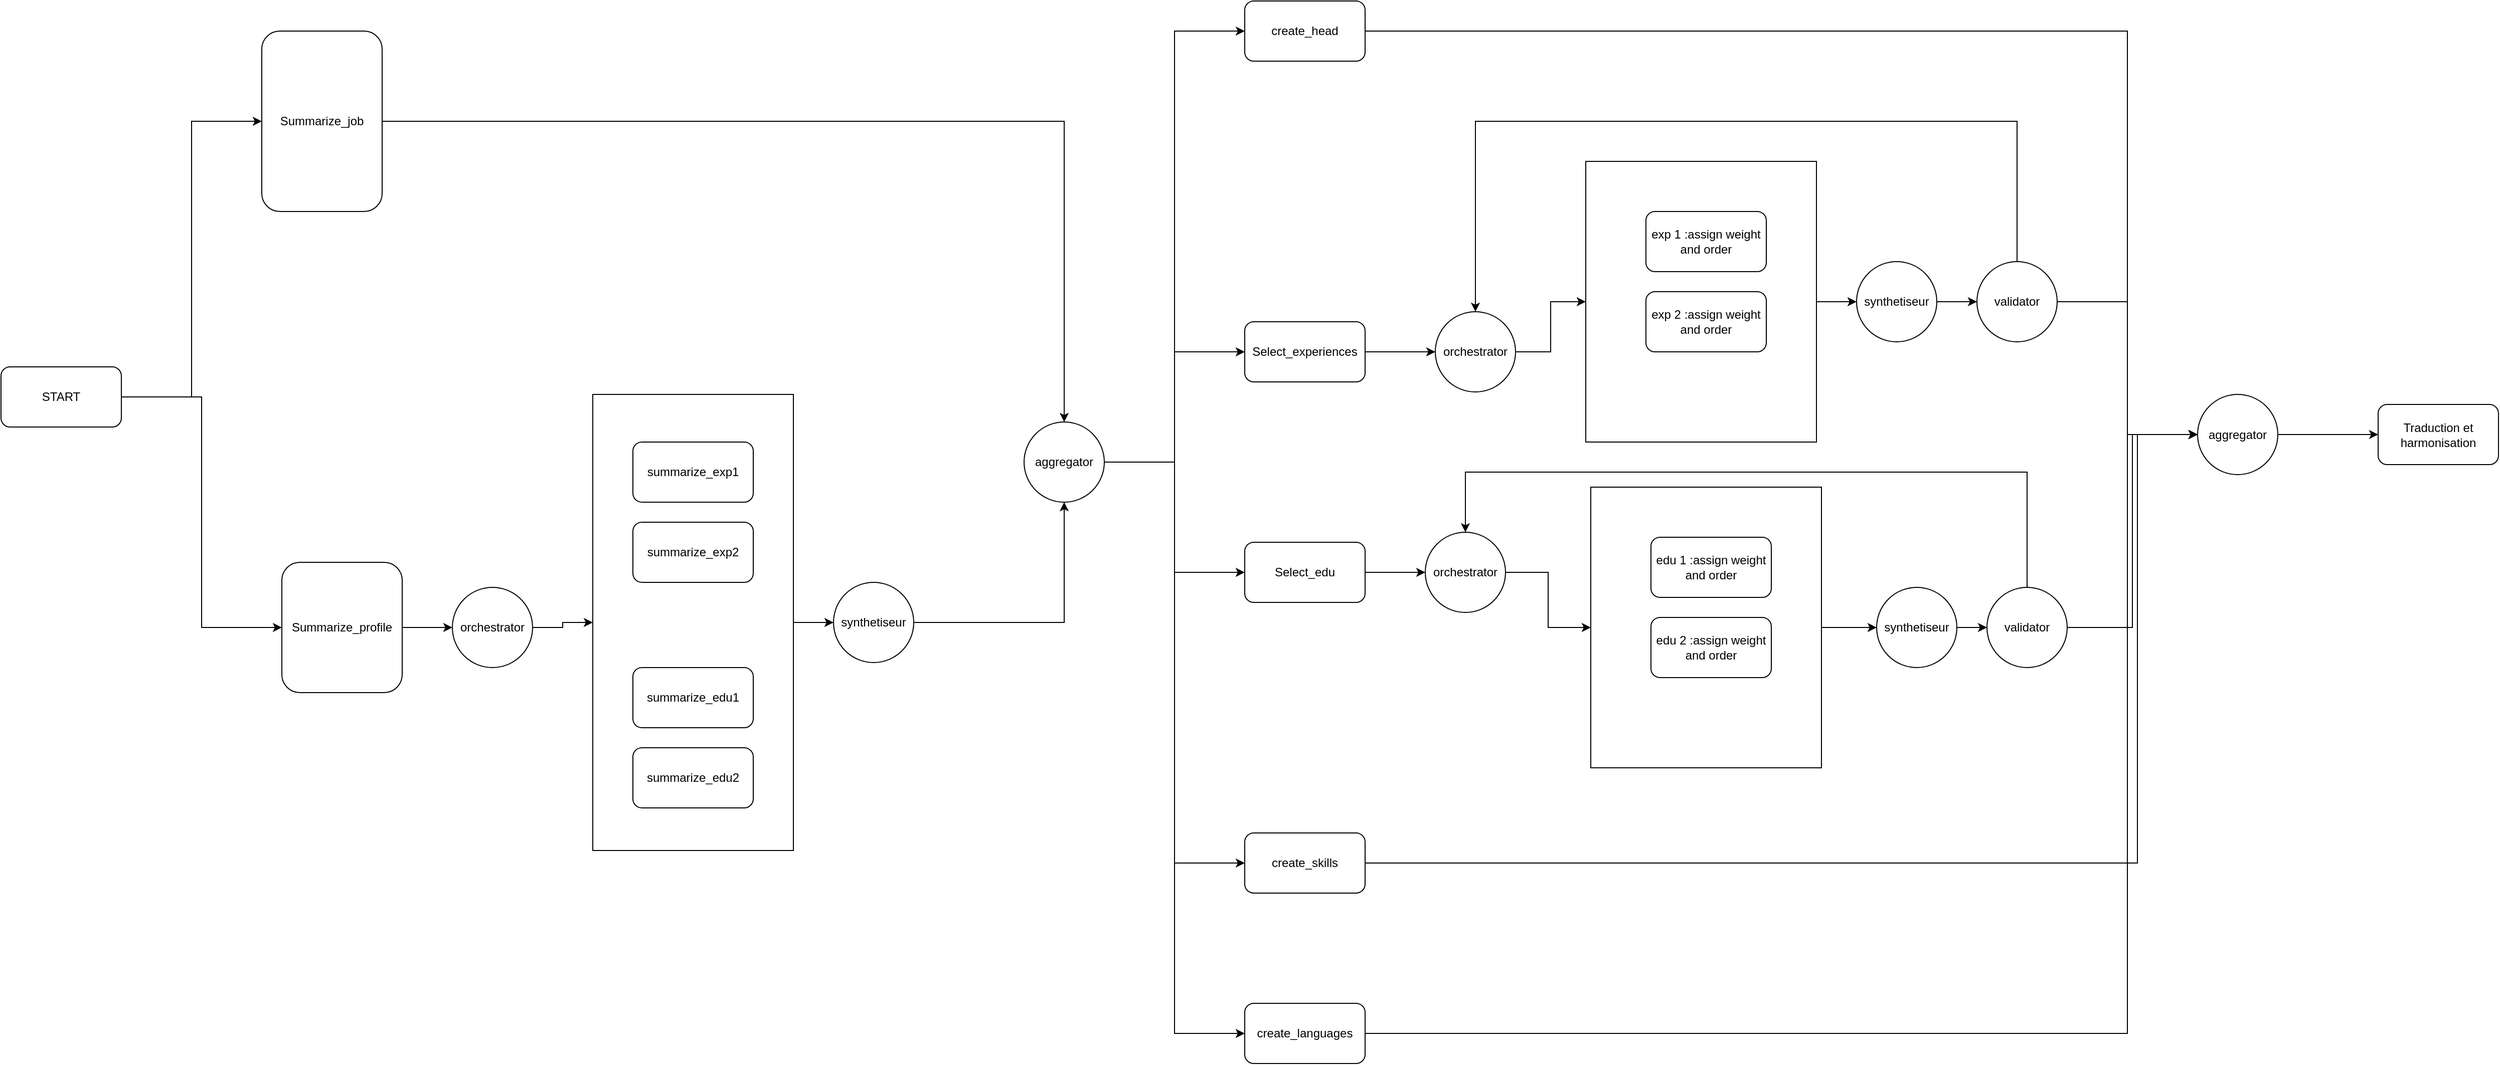 <mxfile version="26.0.16">
  <diagram name="Page-1" id="X50r67eha17uEZtLHzOA">
    <mxGraphModel dx="3187" dy="1121" grid="1" gridSize="10" guides="1" tooltips="1" connect="1" arrows="1" fold="1" page="1" pageScale="1" pageWidth="827" pageHeight="1169" math="0" shadow="0">
      <root>
        <mxCell id="0" />
        <mxCell id="1" parent="0" />
        <mxCell id="xhA7TpGYNtqSUp4RFqiF-40" style="edgeStyle=orthogonalEdgeStyle;rounded=0;orthogonalLoop=1;jettySize=auto;html=1;exitX=1;exitY=0.5;exitDx=0;exitDy=0;entryX=0;entryY=0.5;entryDx=0;entryDy=0;" edge="1" parent="1" source="xhA7TpGYNtqSUp4RFqiF-38" target="xhA7TpGYNtqSUp4RFqiF-31">
          <mxGeometry relative="1" as="geometry" />
        </mxCell>
        <mxCell id="xhA7TpGYNtqSUp4RFqiF-38" value="" style="rounded=0;whiteSpace=wrap;html=1;" vertex="1" parent="1">
          <mxGeometry x="-670" y="552.5" width="200" height="455" as="geometry" />
        </mxCell>
        <mxCell id="xhA7TpGYNtqSUp4RFqiF-41" style="edgeStyle=orthogonalEdgeStyle;rounded=0;orthogonalLoop=1;jettySize=auto;html=1;exitX=1;exitY=0.5;exitDx=0;exitDy=0;entryX=0.5;entryY=0;entryDx=0;entryDy=0;" edge="1" parent="1" source="xhA7TpGYNtqSUp4RFqiF-1" target="xhA7TpGYNtqSUp4RFqiF-29">
          <mxGeometry relative="1" as="geometry" />
        </mxCell>
        <mxCell id="xhA7TpGYNtqSUp4RFqiF-1" value="Summarize_job" style="rounded=1;whiteSpace=wrap;html=1;" vertex="1" parent="1">
          <mxGeometry x="-1000" y="190" width="120" height="180" as="geometry" />
        </mxCell>
        <mxCell id="xhA7TpGYNtqSUp4RFqiF-35" style="edgeStyle=orthogonalEdgeStyle;rounded=0;orthogonalLoop=1;jettySize=auto;html=1;exitX=1;exitY=0.5;exitDx=0;exitDy=0;entryX=0;entryY=0.5;entryDx=0;entryDy=0;" edge="1" parent="1" source="xhA7TpGYNtqSUp4RFqiF-2" target="xhA7TpGYNtqSUp4RFqiF-30">
          <mxGeometry relative="1" as="geometry" />
        </mxCell>
        <mxCell id="xhA7TpGYNtqSUp4RFqiF-2" value="Summarize_profile" style="whiteSpace=wrap;html=1;rounded=1;" vertex="1" parent="1">
          <mxGeometry x="-980" y="720" width="120" height="130" as="geometry" />
        </mxCell>
        <mxCell id="xhA7TpGYNtqSUp4RFqiF-4" value="summarize_exp1" style="whiteSpace=wrap;html=1;rounded=1;" vertex="1" parent="1">
          <mxGeometry x="-630" y="600" width="120" height="60" as="geometry" />
        </mxCell>
        <mxCell id="xhA7TpGYNtqSUp4RFqiF-6" value="summarize_exp2" style="whiteSpace=wrap;html=1;rounded=1;" vertex="1" parent="1">
          <mxGeometry x="-630" y="680" width="120" height="60" as="geometry" />
        </mxCell>
        <mxCell id="xhA7TpGYNtqSUp4RFqiF-7" value="summarize_edu1" style="whiteSpace=wrap;html=1;rounded=1;" vertex="1" parent="1">
          <mxGeometry x="-630" y="825" width="120" height="60" as="geometry" />
        </mxCell>
        <mxCell id="xhA7TpGYNtqSUp4RFqiF-8" value="summarize_edu2" style="whiteSpace=wrap;html=1;rounded=1;" vertex="1" parent="1">
          <mxGeometry x="-630" y="905" width="120" height="60" as="geometry" />
        </mxCell>
        <mxCell id="xhA7TpGYNtqSUp4RFqiF-14" value="Select_experiences" style="rounded=1;whiteSpace=wrap;html=1;" vertex="1" parent="1">
          <mxGeometry x="-20" y="480" width="120" height="60" as="geometry" />
        </mxCell>
        <mxCell id="xhA7TpGYNtqSUp4RFqiF-57" style="edgeStyle=orthogonalEdgeStyle;rounded=0;orthogonalLoop=1;jettySize=auto;html=1;exitX=1;exitY=0.5;exitDx=0;exitDy=0;entryX=0;entryY=0.5;entryDx=0;entryDy=0;" edge="1" parent="1" source="xhA7TpGYNtqSUp4RFqiF-24" target="xhA7TpGYNtqSUp4RFqiF-55">
          <mxGeometry relative="1" as="geometry" />
        </mxCell>
        <mxCell id="xhA7TpGYNtqSUp4RFqiF-24" value="Select_edu" style="rounded=1;whiteSpace=wrap;html=1;" vertex="1" parent="1">
          <mxGeometry x="-20" y="700" width="120" height="60" as="geometry" />
        </mxCell>
        <mxCell id="xhA7TpGYNtqSUp4RFqiF-33" style="edgeStyle=orthogonalEdgeStyle;rounded=0;orthogonalLoop=1;jettySize=auto;html=1;exitX=1;exitY=0.5;exitDx=0;exitDy=0;entryX=0;entryY=0.5;entryDx=0;entryDy=0;" edge="1" parent="1" source="xhA7TpGYNtqSUp4RFqiF-28" target="xhA7TpGYNtqSUp4RFqiF-1">
          <mxGeometry relative="1" as="geometry" />
        </mxCell>
        <mxCell id="xhA7TpGYNtqSUp4RFqiF-34" style="edgeStyle=orthogonalEdgeStyle;rounded=0;orthogonalLoop=1;jettySize=auto;html=1;exitX=1;exitY=0.5;exitDx=0;exitDy=0;entryX=0;entryY=0.5;entryDx=0;entryDy=0;" edge="1" parent="1" source="xhA7TpGYNtqSUp4RFqiF-28" target="xhA7TpGYNtqSUp4RFqiF-2">
          <mxGeometry relative="1" as="geometry" />
        </mxCell>
        <mxCell id="xhA7TpGYNtqSUp4RFqiF-28" value="START" style="rounded=1;whiteSpace=wrap;html=1;" vertex="1" parent="1">
          <mxGeometry x="-1260" y="525" width="120" height="60" as="geometry" />
        </mxCell>
        <mxCell id="xhA7TpGYNtqSUp4RFqiF-43" style="edgeStyle=orthogonalEdgeStyle;rounded=0;orthogonalLoop=1;jettySize=auto;html=1;exitX=1;exitY=0.5;exitDx=0;exitDy=0;entryX=0;entryY=0.5;entryDx=0;entryDy=0;" edge="1" parent="1" source="xhA7TpGYNtqSUp4RFqiF-29" target="xhA7TpGYNtqSUp4RFqiF-14">
          <mxGeometry relative="1" as="geometry" />
        </mxCell>
        <mxCell id="xhA7TpGYNtqSUp4RFqiF-44" style="edgeStyle=orthogonalEdgeStyle;rounded=0;orthogonalLoop=1;jettySize=auto;html=1;exitX=1;exitY=0.5;exitDx=0;exitDy=0;entryX=0;entryY=0.5;entryDx=0;entryDy=0;" edge="1" parent="1" source="xhA7TpGYNtqSUp4RFqiF-29" target="xhA7TpGYNtqSUp4RFqiF-24">
          <mxGeometry relative="1" as="geometry" />
        </mxCell>
        <mxCell id="xhA7TpGYNtqSUp4RFqiF-46" style="edgeStyle=orthogonalEdgeStyle;rounded=0;orthogonalLoop=1;jettySize=auto;html=1;exitX=1;exitY=0.5;exitDx=0;exitDy=0;entryX=0;entryY=0.5;entryDx=0;entryDy=0;" edge="1" parent="1" source="xhA7TpGYNtqSUp4RFqiF-29" target="xhA7TpGYNtqSUp4RFqiF-45">
          <mxGeometry relative="1" as="geometry" />
        </mxCell>
        <mxCell id="xhA7TpGYNtqSUp4RFqiF-48" style="edgeStyle=orthogonalEdgeStyle;rounded=0;orthogonalLoop=1;jettySize=auto;html=1;exitX=1;exitY=0.5;exitDx=0;exitDy=0;entryX=0;entryY=0.5;entryDx=0;entryDy=0;" edge="1" parent="1" source="xhA7TpGYNtqSUp4RFqiF-29" target="xhA7TpGYNtqSUp4RFqiF-47">
          <mxGeometry relative="1" as="geometry" />
        </mxCell>
        <mxCell id="xhA7TpGYNtqSUp4RFqiF-74" style="edgeStyle=orthogonalEdgeStyle;rounded=0;orthogonalLoop=1;jettySize=auto;html=1;exitX=1;exitY=0.5;exitDx=0;exitDy=0;entryX=0;entryY=0.5;entryDx=0;entryDy=0;" edge="1" parent="1" source="xhA7TpGYNtqSUp4RFqiF-29" target="xhA7TpGYNtqSUp4RFqiF-72">
          <mxGeometry relative="1" as="geometry" />
        </mxCell>
        <mxCell id="xhA7TpGYNtqSUp4RFqiF-29" value="aggregator" style="ellipse;whiteSpace=wrap;html=1;aspect=fixed;" vertex="1" parent="1">
          <mxGeometry x="-240" y="580" width="80" height="80" as="geometry" />
        </mxCell>
        <mxCell id="xhA7TpGYNtqSUp4RFqiF-39" style="edgeStyle=orthogonalEdgeStyle;rounded=0;orthogonalLoop=1;jettySize=auto;html=1;exitX=1;exitY=0.5;exitDx=0;exitDy=0;entryX=0;entryY=0.5;entryDx=0;entryDy=0;" edge="1" parent="1" source="xhA7TpGYNtqSUp4RFqiF-30" target="xhA7TpGYNtqSUp4RFqiF-38">
          <mxGeometry relative="1" as="geometry" />
        </mxCell>
        <mxCell id="xhA7TpGYNtqSUp4RFqiF-30" value="orchestrator" style="ellipse;whiteSpace=wrap;html=1;aspect=fixed;" vertex="1" parent="1">
          <mxGeometry x="-810" y="745" width="80" height="80" as="geometry" />
        </mxCell>
        <mxCell id="xhA7TpGYNtqSUp4RFqiF-42" style="edgeStyle=orthogonalEdgeStyle;rounded=0;orthogonalLoop=1;jettySize=auto;html=1;exitX=1;exitY=0.5;exitDx=0;exitDy=0;entryX=0.5;entryY=1;entryDx=0;entryDy=0;" edge="1" parent="1" source="xhA7TpGYNtqSUp4RFqiF-31" target="xhA7TpGYNtqSUp4RFqiF-29">
          <mxGeometry relative="1" as="geometry" />
        </mxCell>
        <mxCell id="xhA7TpGYNtqSUp4RFqiF-31" value="synthetiseur" style="ellipse;whiteSpace=wrap;html=1;aspect=fixed;" vertex="1" parent="1">
          <mxGeometry x="-430" y="740" width="80" height="80" as="geometry" />
        </mxCell>
        <mxCell id="xhA7TpGYNtqSUp4RFqiF-77" style="edgeStyle=orthogonalEdgeStyle;rounded=0;orthogonalLoop=1;jettySize=auto;html=1;exitX=1;exitY=0.5;exitDx=0;exitDy=0;entryX=0;entryY=0.5;entryDx=0;entryDy=0;" edge="1" parent="1" source="xhA7TpGYNtqSUp4RFqiF-45" target="xhA7TpGYNtqSUp4RFqiF-76">
          <mxGeometry relative="1" as="geometry">
            <Array as="points">
              <mxPoint x="860" y="190" />
              <mxPoint x="860" y="593" />
            </Array>
          </mxGeometry>
        </mxCell>
        <mxCell id="xhA7TpGYNtqSUp4RFqiF-45" value="create_head" style="rounded=1;whiteSpace=wrap;html=1;" vertex="1" parent="1">
          <mxGeometry x="-20" y="160" width="120" height="60" as="geometry" />
        </mxCell>
        <mxCell id="xhA7TpGYNtqSUp4RFqiF-80" style="edgeStyle=orthogonalEdgeStyle;rounded=0;orthogonalLoop=1;jettySize=auto;html=1;exitX=1;exitY=0.5;exitDx=0;exitDy=0;entryX=0;entryY=0.5;entryDx=0;entryDy=0;" edge="1" parent="1" source="xhA7TpGYNtqSUp4RFqiF-47" target="xhA7TpGYNtqSUp4RFqiF-76">
          <mxGeometry relative="1" as="geometry">
            <Array as="points">
              <mxPoint x="870" y="1020" />
              <mxPoint x="870" y="593" />
            </Array>
          </mxGeometry>
        </mxCell>
        <mxCell id="xhA7TpGYNtqSUp4RFqiF-47" value="create_skills" style="rounded=1;whiteSpace=wrap;html=1;" vertex="1" parent="1">
          <mxGeometry x="-20" y="990" width="120" height="60" as="geometry" />
        </mxCell>
        <mxCell id="xhA7TpGYNtqSUp4RFqiF-50" value="" style="edgeStyle=orthogonalEdgeStyle;rounded=0;orthogonalLoop=1;jettySize=auto;html=1;" edge="1" parent="1" source="xhA7TpGYNtqSUp4RFqiF-14" target="xhA7TpGYNtqSUp4RFqiF-49">
          <mxGeometry relative="1" as="geometry">
            <mxPoint x="100" y="510" as="sourcePoint" />
            <mxPoint x="300" y="510" as="targetPoint" />
          </mxGeometry>
        </mxCell>
        <mxCell id="xhA7TpGYNtqSUp4RFqiF-58" style="edgeStyle=orthogonalEdgeStyle;rounded=0;orthogonalLoop=1;jettySize=auto;html=1;exitX=1;exitY=0.5;exitDx=0;exitDy=0;" edge="1" parent="1" source="xhA7TpGYNtqSUp4RFqiF-49" target="xhA7TpGYNtqSUp4RFqiF-52">
          <mxGeometry relative="1" as="geometry" />
        </mxCell>
        <mxCell id="xhA7TpGYNtqSUp4RFqiF-49" value="orchestrator" style="ellipse;whiteSpace=wrap;html=1;aspect=fixed;" vertex="1" parent="1">
          <mxGeometry x="170" y="470" width="80" height="80" as="geometry" />
        </mxCell>
        <mxCell id="xhA7TpGYNtqSUp4RFqiF-59" style="edgeStyle=orthogonalEdgeStyle;rounded=0;orthogonalLoop=1;jettySize=auto;html=1;exitX=1;exitY=0.5;exitDx=0;exitDy=0;" edge="1" parent="1" source="xhA7TpGYNtqSUp4RFqiF-55" target="xhA7TpGYNtqSUp4RFqiF-53">
          <mxGeometry relative="1" as="geometry" />
        </mxCell>
        <mxCell id="xhA7TpGYNtqSUp4RFqiF-55" value="orchestrator" style="ellipse;whiteSpace=wrap;html=1;aspect=fixed;" vertex="1" parent="1">
          <mxGeometry x="160" y="690" width="80" height="80" as="geometry" />
        </mxCell>
        <mxCell id="xhA7TpGYNtqSUp4RFqiF-60" value="" style="group" vertex="1" connectable="0" parent="1">
          <mxGeometry x="320" y="320" width="230" height="280" as="geometry" />
        </mxCell>
        <mxCell id="xhA7TpGYNtqSUp4RFqiF-52" value="" style="rounded=0;whiteSpace=wrap;html=1;" vertex="1" parent="xhA7TpGYNtqSUp4RFqiF-60">
          <mxGeometry width="230" height="280" as="geometry" />
        </mxCell>
        <mxCell id="xhA7TpGYNtqSUp4RFqiF-21" value="exp 1 :assign weight&lt;div&gt;and order&lt;/div&gt;" style="whiteSpace=wrap;html=1;rounded=1;" vertex="1" parent="xhA7TpGYNtqSUp4RFqiF-60">
          <mxGeometry x="60" y="50" width="120" height="60" as="geometry" />
        </mxCell>
        <mxCell id="xhA7TpGYNtqSUp4RFqiF-51" value="exp 2 :assign weight&lt;div&gt;and order&lt;/div&gt;" style="whiteSpace=wrap;html=1;rounded=1;" vertex="1" parent="xhA7TpGYNtqSUp4RFqiF-60">
          <mxGeometry x="60" y="130" width="120" height="60" as="geometry" />
        </mxCell>
        <mxCell id="xhA7TpGYNtqSUp4RFqiF-61" value="" style="group" vertex="1" connectable="0" parent="1">
          <mxGeometry x="325" y="645" width="230" height="280" as="geometry" />
        </mxCell>
        <mxCell id="xhA7TpGYNtqSUp4RFqiF-53" value="" style="rounded=0;whiteSpace=wrap;html=1;" vertex="1" parent="xhA7TpGYNtqSUp4RFqiF-61">
          <mxGeometry width="230" height="280" as="geometry" />
        </mxCell>
        <mxCell id="xhA7TpGYNtqSUp4RFqiF-54" value="edu 1 :assign weight&lt;div&gt;and order&lt;/div&gt;" style="whiteSpace=wrap;html=1;rounded=1;" vertex="1" parent="xhA7TpGYNtqSUp4RFqiF-61">
          <mxGeometry x="60" y="50" width="120" height="60" as="geometry" />
        </mxCell>
        <mxCell id="xhA7TpGYNtqSUp4RFqiF-56" value="edu 2 :assign weight&lt;div&gt;and order&lt;/div&gt;" style="whiteSpace=wrap;html=1;rounded=1;" vertex="1" parent="xhA7TpGYNtqSUp4RFqiF-61">
          <mxGeometry x="60" y="130" width="120" height="60" as="geometry" />
        </mxCell>
        <mxCell id="xhA7TpGYNtqSUp4RFqiF-67" style="edgeStyle=orthogonalEdgeStyle;rounded=0;orthogonalLoop=1;jettySize=auto;html=1;exitX=1;exitY=0.5;exitDx=0;exitDy=0;" edge="1" parent="1" source="xhA7TpGYNtqSUp4RFqiF-62" target="xhA7TpGYNtqSUp4RFqiF-66">
          <mxGeometry relative="1" as="geometry" />
        </mxCell>
        <mxCell id="xhA7TpGYNtqSUp4RFqiF-62" value="synthetiseur" style="ellipse;whiteSpace=wrap;html=1;aspect=fixed;" vertex="1" parent="1">
          <mxGeometry x="590" y="420" width="80" height="80" as="geometry" />
        </mxCell>
        <mxCell id="xhA7TpGYNtqSUp4RFqiF-70" style="edgeStyle=orthogonalEdgeStyle;rounded=0;orthogonalLoop=1;jettySize=auto;html=1;exitX=1;exitY=0.5;exitDx=0;exitDy=0;entryX=0;entryY=0.5;entryDx=0;entryDy=0;" edge="1" parent="1" source="xhA7TpGYNtqSUp4RFqiF-63" target="xhA7TpGYNtqSUp4RFqiF-69">
          <mxGeometry relative="1" as="geometry" />
        </mxCell>
        <mxCell id="xhA7TpGYNtqSUp4RFqiF-63" value="synthetiseur" style="ellipse;whiteSpace=wrap;html=1;aspect=fixed;" vertex="1" parent="1">
          <mxGeometry x="610" y="745" width="80" height="80" as="geometry" />
        </mxCell>
        <mxCell id="xhA7TpGYNtqSUp4RFqiF-64" style="edgeStyle=orthogonalEdgeStyle;rounded=0;orthogonalLoop=1;jettySize=auto;html=1;exitX=1;exitY=0.5;exitDx=0;exitDy=0;" edge="1" parent="1" source="xhA7TpGYNtqSUp4RFqiF-52" target="xhA7TpGYNtqSUp4RFqiF-62">
          <mxGeometry relative="1" as="geometry" />
        </mxCell>
        <mxCell id="xhA7TpGYNtqSUp4RFqiF-65" style="edgeStyle=orthogonalEdgeStyle;rounded=0;orthogonalLoop=1;jettySize=auto;html=1;exitX=1;exitY=0.5;exitDx=0;exitDy=0;entryX=0;entryY=0.5;entryDx=0;entryDy=0;" edge="1" parent="1" source="xhA7TpGYNtqSUp4RFqiF-53" target="xhA7TpGYNtqSUp4RFqiF-63">
          <mxGeometry relative="1" as="geometry" />
        </mxCell>
        <mxCell id="xhA7TpGYNtqSUp4RFqiF-68" style="edgeStyle=orthogonalEdgeStyle;rounded=0;orthogonalLoop=1;jettySize=auto;html=1;exitX=0.5;exitY=0;exitDx=0;exitDy=0;entryX=0.5;entryY=0;entryDx=0;entryDy=0;" edge="1" parent="1" source="xhA7TpGYNtqSUp4RFqiF-66" target="xhA7TpGYNtqSUp4RFqiF-49">
          <mxGeometry relative="1" as="geometry">
            <Array as="points">
              <mxPoint x="750" y="280" />
              <mxPoint x="210" y="280" />
            </Array>
          </mxGeometry>
        </mxCell>
        <mxCell id="xhA7TpGYNtqSUp4RFqiF-78" style="edgeStyle=orthogonalEdgeStyle;rounded=0;orthogonalLoop=1;jettySize=auto;html=1;exitX=1;exitY=0.5;exitDx=0;exitDy=0;entryX=0;entryY=0.5;entryDx=0;entryDy=0;" edge="1" parent="1" source="xhA7TpGYNtqSUp4RFqiF-66" target="xhA7TpGYNtqSUp4RFqiF-76">
          <mxGeometry relative="1" as="geometry" />
        </mxCell>
        <mxCell id="xhA7TpGYNtqSUp4RFqiF-66" value="validator" style="ellipse;whiteSpace=wrap;html=1;aspect=fixed;" vertex="1" parent="1">
          <mxGeometry x="710" y="420" width="80" height="80" as="geometry" />
        </mxCell>
        <mxCell id="xhA7TpGYNtqSUp4RFqiF-71" style="edgeStyle=orthogonalEdgeStyle;rounded=0;orthogonalLoop=1;jettySize=auto;html=1;exitX=0.5;exitY=0;exitDx=0;exitDy=0;entryX=0.5;entryY=0;entryDx=0;entryDy=0;" edge="1" parent="1" source="xhA7TpGYNtqSUp4RFqiF-69" target="xhA7TpGYNtqSUp4RFqiF-55">
          <mxGeometry relative="1" as="geometry">
            <Array as="points">
              <mxPoint x="760" y="630" />
              <mxPoint x="200" y="630" />
            </Array>
          </mxGeometry>
        </mxCell>
        <mxCell id="xhA7TpGYNtqSUp4RFqiF-79" style="edgeStyle=orthogonalEdgeStyle;rounded=0;orthogonalLoop=1;jettySize=auto;html=1;exitX=1;exitY=0.5;exitDx=0;exitDy=0;entryX=0;entryY=0.5;entryDx=0;entryDy=0;" edge="1" parent="1" source="xhA7TpGYNtqSUp4RFqiF-69" target="xhA7TpGYNtqSUp4RFqiF-76">
          <mxGeometry relative="1" as="geometry" />
        </mxCell>
        <mxCell id="xhA7TpGYNtqSUp4RFqiF-69" value="validator" style="ellipse;whiteSpace=wrap;html=1;aspect=fixed;" vertex="1" parent="1">
          <mxGeometry x="720" y="745" width="80" height="80" as="geometry" />
        </mxCell>
        <mxCell id="xhA7TpGYNtqSUp4RFqiF-81" style="edgeStyle=orthogonalEdgeStyle;rounded=0;orthogonalLoop=1;jettySize=auto;html=1;exitX=1;exitY=0.5;exitDx=0;exitDy=0;entryX=0;entryY=0.5;entryDx=0;entryDy=0;" edge="1" parent="1" source="xhA7TpGYNtqSUp4RFqiF-72" target="xhA7TpGYNtqSUp4RFqiF-76">
          <mxGeometry relative="1" as="geometry">
            <Array as="points">
              <mxPoint x="860" y="1190" />
              <mxPoint x="860" y="593" />
            </Array>
          </mxGeometry>
        </mxCell>
        <mxCell id="xhA7TpGYNtqSUp4RFqiF-72" value="create_languages" style="rounded=1;whiteSpace=wrap;html=1;" vertex="1" parent="1">
          <mxGeometry x="-20" y="1160" width="120" height="60" as="geometry" />
        </mxCell>
        <mxCell id="xhA7TpGYNtqSUp4RFqiF-83" style="edgeStyle=orthogonalEdgeStyle;rounded=0;orthogonalLoop=1;jettySize=auto;html=1;exitX=1;exitY=0.5;exitDx=0;exitDy=0;entryX=0;entryY=0.5;entryDx=0;entryDy=0;" edge="1" parent="1" source="xhA7TpGYNtqSUp4RFqiF-76" target="xhA7TpGYNtqSUp4RFqiF-82">
          <mxGeometry relative="1" as="geometry" />
        </mxCell>
        <mxCell id="xhA7TpGYNtqSUp4RFqiF-76" value="aggregator" style="ellipse;whiteSpace=wrap;html=1;aspect=fixed;" vertex="1" parent="1">
          <mxGeometry x="930" y="552.5" width="80" height="80" as="geometry" />
        </mxCell>
        <mxCell id="xhA7TpGYNtqSUp4RFqiF-82" value="Traduction et harmonisation" style="rounded=1;whiteSpace=wrap;html=1;" vertex="1" parent="1">
          <mxGeometry x="1110" y="562.5" width="120" height="60" as="geometry" />
        </mxCell>
      </root>
    </mxGraphModel>
  </diagram>
</mxfile>
